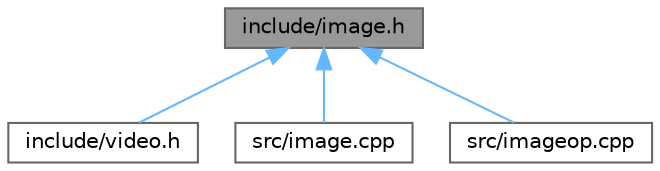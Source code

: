 digraph "include/image.h"
{
 // LATEX_PDF_SIZE
  bgcolor="transparent";
  edge [fontname=Helvetica,fontsize=10,labelfontname=Helvetica,labelfontsize=10];
  node [fontname=Helvetica,fontsize=10,shape=box,height=0.2,width=0.4];
  Node1 [id="Node000001",label="include/image.h",height=0.2,width=0.4,color="gray40", fillcolor="grey60", style="filled", fontcolor="black",tooltip="Fichero de cabecera asociado a la biblioteca libimagen.a."];
  Node1 -> Node2 [id="edge1_Node000001_Node000002",dir="back",color="steelblue1",style="solid",tooltip=" "];
  Node2 [id="Node000002",label="include/video.h",height=0.2,width=0.4,color="grey40", fillcolor="white", style="filled",URL="$video_8h.html",tooltip="Fichero de cabecera asociado a la clase Video.a."];
  Node1 -> Node3 [id="edge2_Node000001_Node000003",dir="back",color="steelblue1",style="solid",tooltip=" "];
  Node3 [id="Node000003",label="src/image.cpp",height=0.2,width=0.4,color="grey40", fillcolor="white", style="filled",URL="$image_8cpp.html",tooltip="Fichero con definiciones para los métodos primitivos de la clase Image."];
  Node1 -> Node4 [id="edge3_Node000001_Node000004",dir="back",color="steelblue1",style="solid",tooltip=" "];
  Node4 [id="Node000004",label="src/imageop.cpp",height=0.2,width=0.4,color="grey40", fillcolor="white", style="filled",URL="$imageop_8cpp.html",tooltip="Fichero con definiciones para el resto de métodos de la clase Image."];
}
